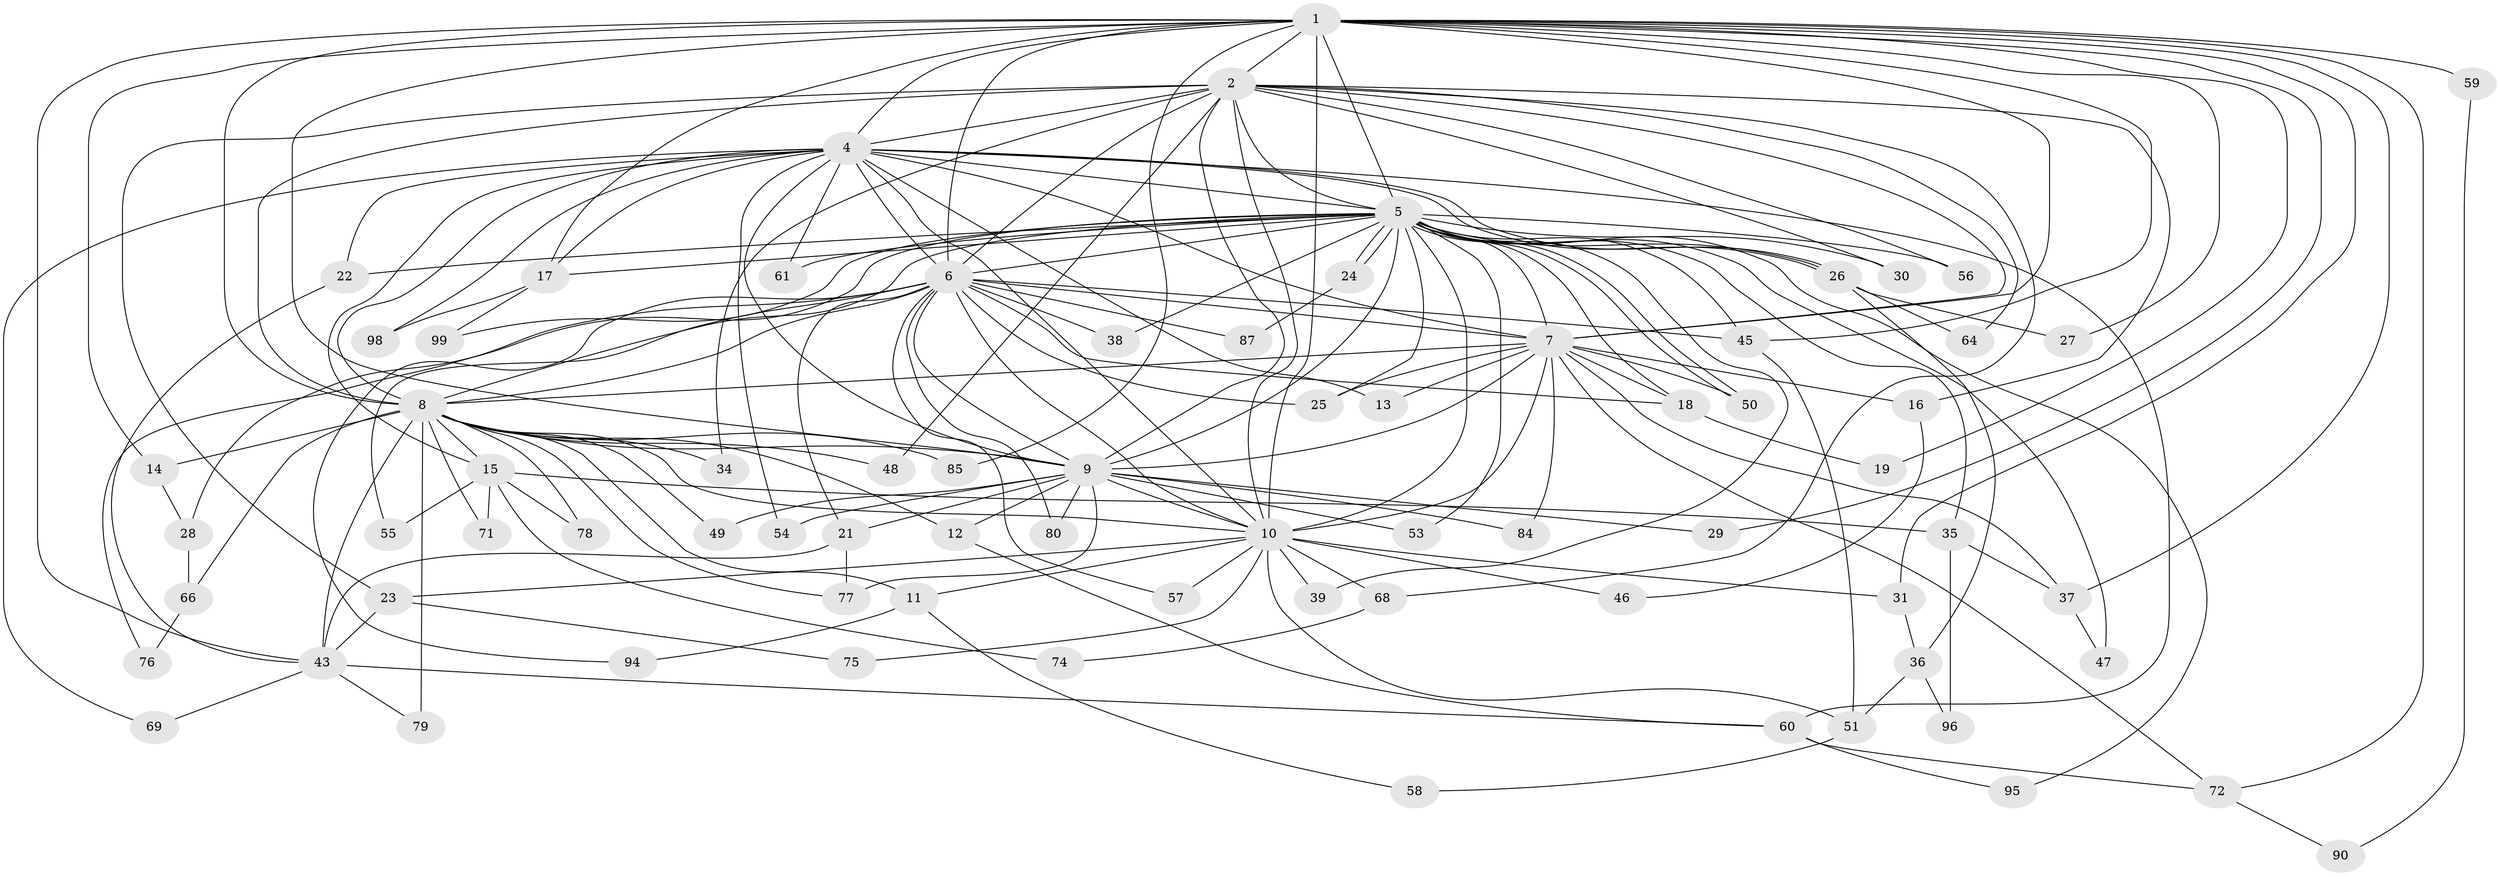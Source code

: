 // original degree distribution, {16: 0.010101010101010102, 20: 0.020202020202020204, 17: 0.020202020202020204, 21: 0.020202020202020204, 31: 0.010101010101010102, 24: 0.010101010101010102, 19: 0.010101010101010102, 4: 0.10101010101010101, 3: 0.1919191919191919, 2: 0.5555555555555556, 10: 0.010101010101010102, 5: 0.020202020202020204, 6: 0.010101010101010102, 7: 0.010101010101010102}
// Generated by graph-tools (version 1.1) at 2025/11/02/27/25 16:11:02]
// undirected, 74 vertices, 179 edges
graph export_dot {
graph [start="1"]
  node [color=gray90,style=filled];
  1 [super="+3"];
  2 [super="+88"];
  4 [super="+33"];
  5 [super="+86"];
  6 [super="+73"];
  7 [super="+20"];
  8 [super="+93"];
  9 [super="+92"];
  10 [super="+52"];
  11;
  12;
  13;
  14;
  15 [super="+32"];
  16;
  17 [super="+67"];
  18 [super="+40"];
  19;
  21 [super="+44"];
  22 [super="+89"];
  23 [super="+97"];
  24;
  25 [super="+41"];
  26 [super="+62"];
  27;
  28;
  29;
  30;
  31;
  34;
  35 [super="+42"];
  36;
  37;
  38;
  39;
  43 [super="+63"];
  45 [super="+82"];
  46;
  47;
  48;
  49;
  50 [super="+65"];
  51 [super="+83"];
  53;
  54;
  55;
  56;
  57;
  58;
  59;
  60 [super="+70"];
  61;
  64;
  66;
  68;
  69;
  71;
  72 [super="+81"];
  74;
  75;
  76;
  77 [super="+91"];
  78;
  79;
  80;
  84;
  85;
  87;
  90;
  94;
  95;
  96;
  98;
  99;
  1 -- 2 [weight=2];
  1 -- 4 [weight=2];
  1 -- 5 [weight=2];
  1 -- 6 [weight=2];
  1 -- 7 [weight=2];
  1 -- 8 [weight=3];
  1 -- 9 [weight=2];
  1 -- 10 [weight=3];
  1 -- 19;
  1 -- 27;
  1 -- 29;
  1 -- 45;
  1 -- 59 [weight=2];
  1 -- 85;
  1 -- 72;
  1 -- 14;
  1 -- 17;
  1 -- 31;
  1 -- 37;
  1 -- 43;
  2 -- 4;
  2 -- 5;
  2 -- 6 [weight=2];
  2 -- 7;
  2 -- 8;
  2 -- 9;
  2 -- 10;
  2 -- 16;
  2 -- 23;
  2 -- 30;
  2 -- 34;
  2 -- 48;
  2 -- 56;
  2 -- 64;
  2 -- 68;
  4 -- 5;
  4 -- 6;
  4 -- 7;
  4 -- 8;
  4 -- 9;
  4 -- 10;
  4 -- 13;
  4 -- 15 [weight=2];
  4 -- 22 [weight=2];
  4 -- 26;
  4 -- 26;
  4 -- 54;
  4 -- 61;
  4 -- 69;
  4 -- 98;
  4 -- 17;
  4 -- 60;
  5 -- 6;
  5 -- 7 [weight=2];
  5 -- 8;
  5 -- 9;
  5 -- 10 [weight=2];
  5 -- 17;
  5 -- 22;
  5 -- 24;
  5 -- 24;
  5 -- 25;
  5 -- 28;
  5 -- 30;
  5 -- 35;
  5 -- 38;
  5 -- 39;
  5 -- 45;
  5 -- 47;
  5 -- 50;
  5 -- 50;
  5 -- 53;
  5 -- 56;
  5 -- 61;
  5 -- 99;
  5 -- 95;
  5 -- 18;
  5 -- 26;
  6 -- 7;
  6 -- 8;
  6 -- 9;
  6 -- 10;
  6 -- 18;
  6 -- 21;
  6 -- 25;
  6 -- 38;
  6 -- 55;
  6 -- 57;
  6 -- 76;
  6 -- 87;
  6 -- 94;
  6 -- 80;
  6 -- 45;
  7 -- 8;
  7 -- 9;
  7 -- 10;
  7 -- 13;
  7 -- 16;
  7 -- 18;
  7 -- 72;
  7 -- 84;
  7 -- 37;
  7 -- 50;
  7 -- 25;
  8 -- 9;
  8 -- 10;
  8 -- 11;
  8 -- 12;
  8 -- 14;
  8 -- 15;
  8 -- 34;
  8 -- 48;
  8 -- 49;
  8 -- 66;
  8 -- 71;
  8 -- 77;
  8 -- 78;
  8 -- 79;
  8 -- 85;
  8 -- 43;
  9 -- 10 [weight=2];
  9 -- 12;
  9 -- 21;
  9 -- 29;
  9 -- 49;
  9 -- 53;
  9 -- 54;
  9 -- 77;
  9 -- 80;
  9 -- 84;
  10 -- 11;
  10 -- 23;
  10 -- 31;
  10 -- 39;
  10 -- 46;
  10 -- 51;
  10 -- 57;
  10 -- 68;
  10 -- 75;
  11 -- 58;
  11 -- 94;
  12 -- 60;
  14 -- 28;
  15 -- 35;
  15 -- 55;
  15 -- 71;
  15 -- 74;
  15 -- 78;
  16 -- 46;
  17 -- 98;
  17 -- 99;
  18 -- 19;
  21 -- 77;
  21 -- 43;
  22 -- 43;
  23 -- 75;
  23 -- 43;
  24 -- 87;
  26 -- 27;
  26 -- 36;
  26 -- 64;
  28 -- 66;
  31 -- 36;
  35 -- 96;
  35 -- 37;
  36 -- 96;
  36 -- 51;
  37 -- 47;
  43 -- 60;
  43 -- 69;
  43 -- 79;
  45 -- 51;
  51 -- 58;
  59 -- 90;
  60 -- 95;
  60 -- 72;
  66 -- 76;
  68 -- 74;
  72 -- 90;
}
